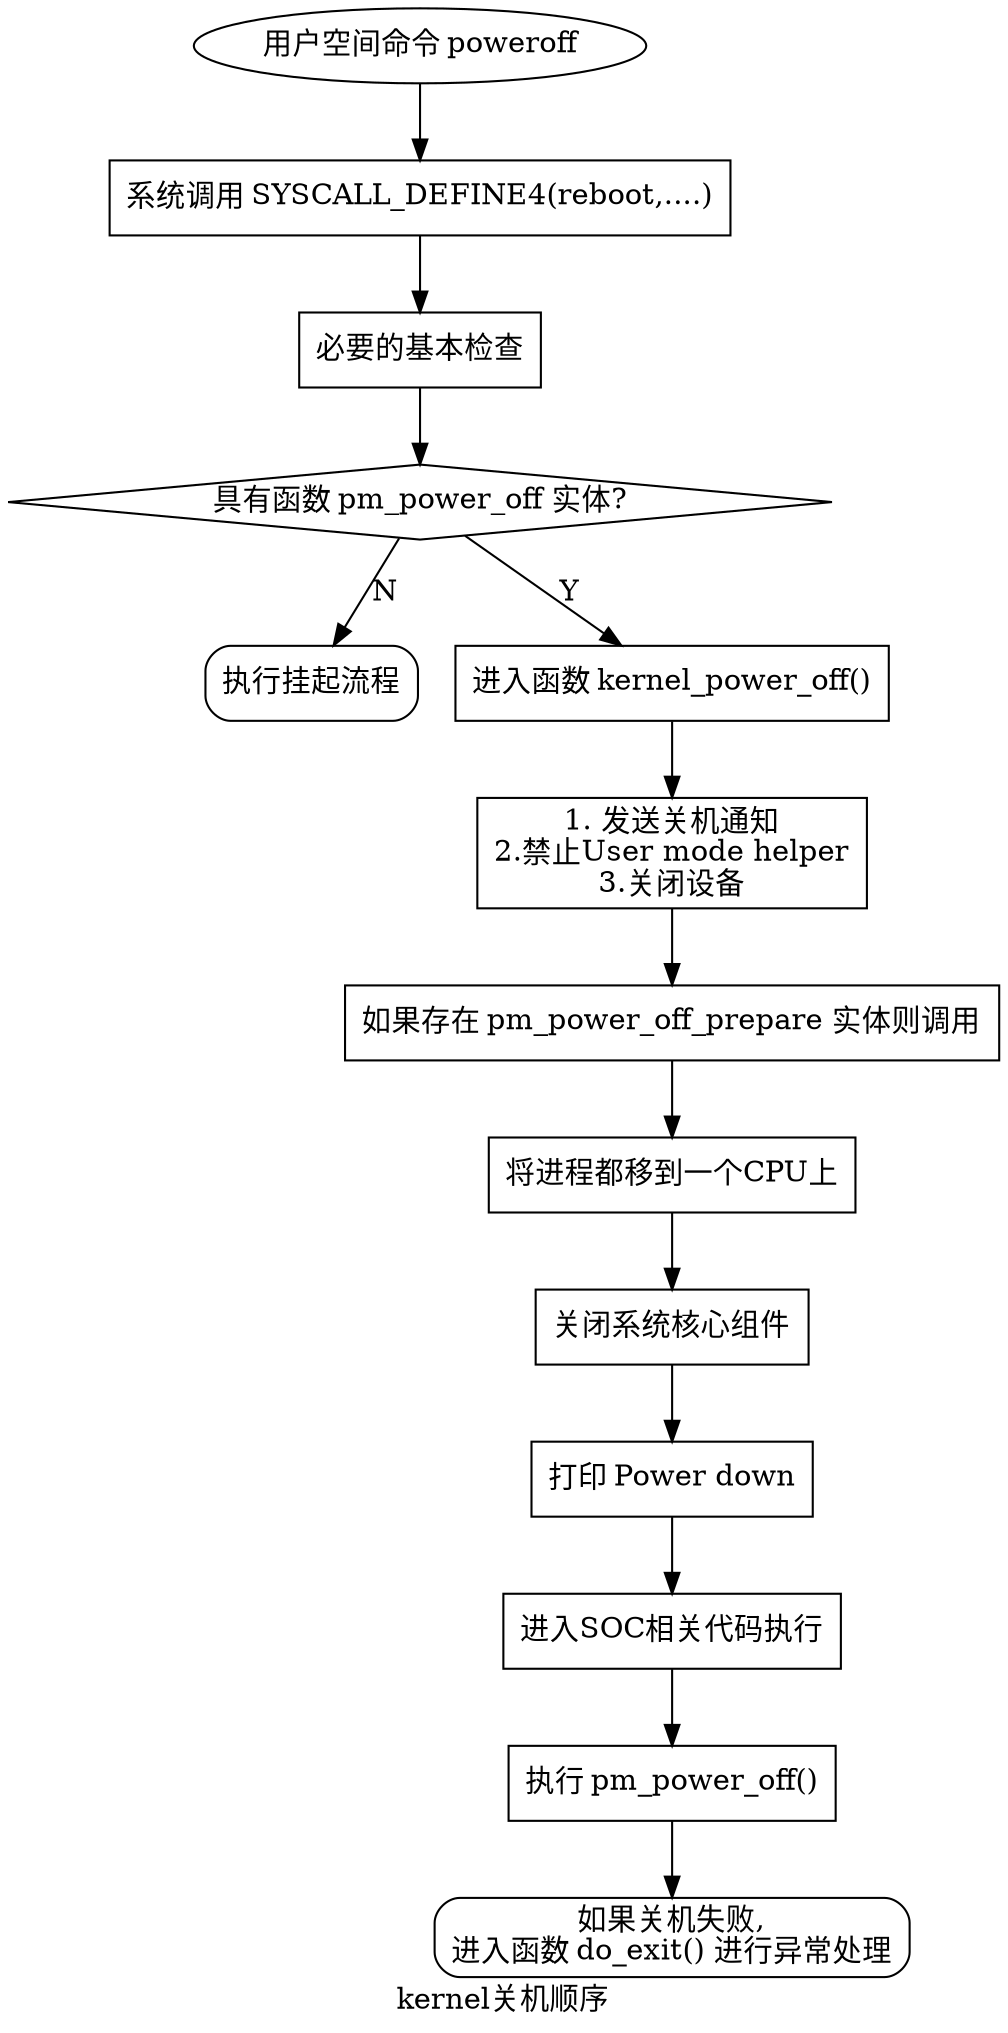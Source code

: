 digraph kernel_power_off{
    graph[label="kernel关机顺序"];

    cmd_poweroff[label="用户空间命令 poweroff"];
    syscall_reboot[shape=rectangle, label="系统调用 SYSCALL_DEFINE4(reboot,....)"];
    check[shape=rectangle, label="必要的基本检查"];

    cmd_poweroff -> syscall_reboot;
    syscall_reboot -> check;

    have_pm_func[shape=diamond,label="具有函数 pm_power_off 实体?"];
    check -> have_pm_func;

    do_halt[shape=rectangle,style=rounded,label="执行挂起流程"];
    have_pm_func -> do_halt[label="N"];
    kernel_power_off[shape=rectangle,label="进入函数 kernel_power_off()"];
    have_pm_func -> kernel_power_off[label="Y"];

    shutdown_prepare[shape=rectangle,label="1. 发送关机通知\n2.禁止User mode helper\n3.关闭设备"];
    kernel_power_off -> shutdown_prepare;

    pm_power_off_prepare[shape=rectangle,label="如果存在 pm_power_off_prepare 实体则调用"];
    shutdown_prepare -> pm_power_off_prepare;

    migrate_to_reboot_cpu[shape=rectangle,label="将进程都移到一个CPU上"];
    pm_power_off_prepare -> migrate_to_reboot_cpu;

    syscore_shutdown[shape=rectangle, label="关闭系统核心组件"];
    migrate_to_reboot_cpu -> syscore_shutdown;

    print[shape=rectangle, label="打印 Power down"];
    syscore_shutdown -> print;

    machine_power_off[shape=rectangle, label="进入SOC相关代码执行"];
    print -> machine_power_off;

    pm_power_off[shape=rectangle, label="执行 pm_power_off()"];
    machine_power_off -> pm_power_off;

    do_exit[shape=rectangle,style=rounded,label="如果关机失败,\n进入函数 do_exit() 进行异常处理"];
    pm_power_off -> do_exit;
}
